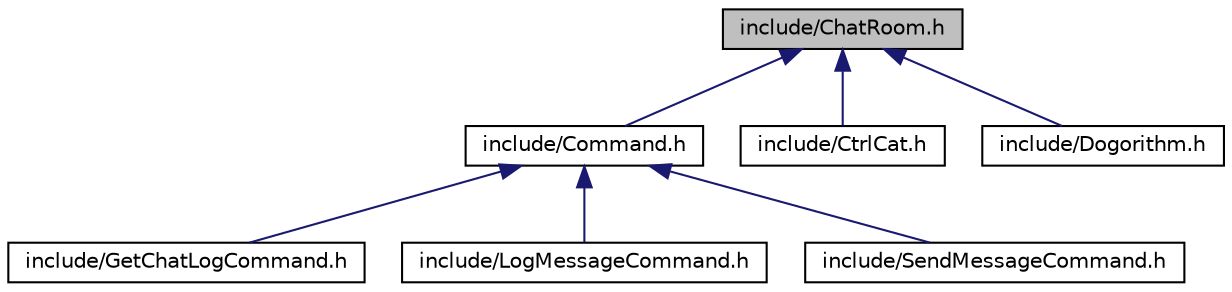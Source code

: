digraph "include/ChatRoom.h"
{
 // LATEX_PDF_SIZE
  edge [fontname="Helvetica",fontsize="10",labelfontname="Helvetica",labelfontsize="10"];
  node [fontname="Helvetica",fontsize="10",shape=record];
  Node1 [label="include/ChatRoom.h",height=0.2,width=0.4,color="black", fillcolor="grey75", style="filled", fontcolor="black",tooltip="Header file for the ChatRoom abstract base class."];
  Node1 -> Node2 [dir="back",color="midnightblue",fontsize="10",style="solid"];
  Node2 [label="include/Command.h",height=0.2,width=0.4,color="black", fillcolor="white", style="filled",URL="$Command_8h.html",tooltip="Header file for the Command abstract base class."];
  Node2 -> Node3 [dir="back",color="midnightblue",fontsize="10",style="solid"];
  Node3 [label="include/GetChatLogCommand.h",height=0.2,width=0.4,color="black", fillcolor="white", style="filled",URL="$GetChatLogCommand_8h.html",tooltip=" "];
  Node2 -> Node4 [dir="back",color="midnightblue",fontsize="10",style="solid"];
  Node4 [label="include/LogMessageCommand.h",height=0.2,width=0.4,color="black", fillcolor="white", style="filled",URL="$LogMessageCommand_8h.html",tooltip="Header file for the LogMessage class."];
  Node2 -> Node5 [dir="back",color="midnightblue",fontsize="10",style="solid"];
  Node5 [label="include/SendMessageCommand.h",height=0.2,width=0.4,color="black", fillcolor="white", style="filled",URL="$SendMessageCommand_8h.html",tooltip=" "];
  Node1 -> Node6 [dir="back",color="midnightblue",fontsize="10",style="solid"];
  Node6 [label="include/CtrlCat.h",height=0.2,width=0.4,color="black", fillcolor="white", style="filled",URL="$CtrlCat_8h.html",tooltip=" "];
  Node1 -> Node7 [dir="back",color="midnightblue",fontsize="10",style="solid"];
  Node7 [label="include/Dogorithm.h",height=0.2,width=0.4,color="black", fillcolor="white", style="filled",URL="$Dogorithm_8h.html",tooltip="Header file for the Dogorithm class."];
}
